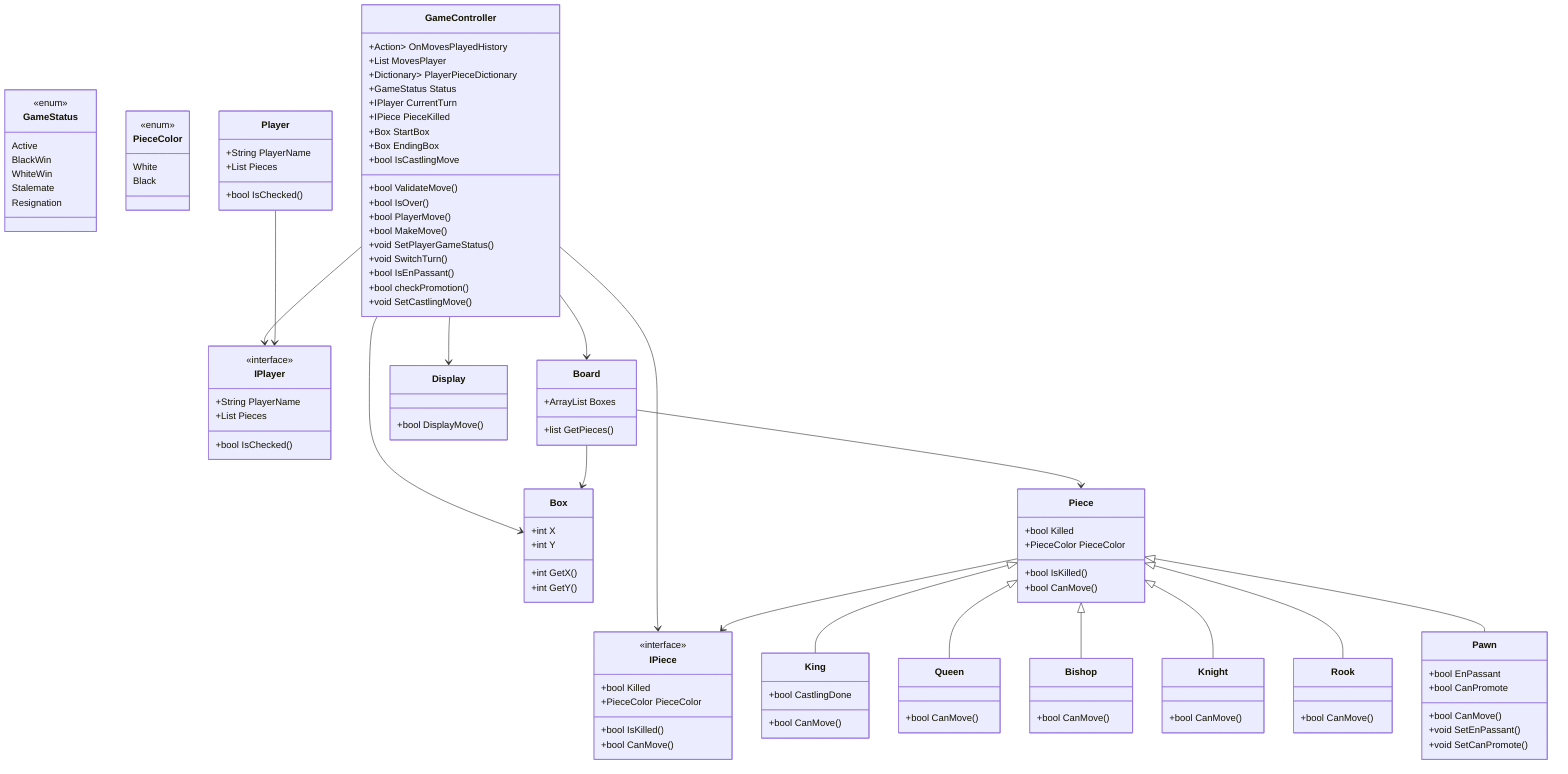 classDiagram

        class GameStatus {
            <<enum>>
            Active
            BlackWin
            WhiteWin
            Stalemate
            Resignation
        }

        class PieceColor {
            <<enum>>
            White
            Black
        }

        class IPlayer {
            <<interface>>
            +String PlayerName
            +List<IPiece> Pieces

            +bool IsChecked()
        }

        class IPiece {
            <<interface>>
            +bool Killed 
            +PieceColor PieceColor

            +bool IsKilled()
            +bool CanMove()
        }

        class Box {
            +int X 
            +int Y

            +int GetX()
            +int GetY()
        }

        class Board {
            +ArrayList<Box> Boxes

            +list<IPiece> GetPieces()
        }

        class Piece {
            +bool Killed
            +PieceColor PieceColor

            +bool IsKilled()
            +bool CanMove()
        }

        class King {
            +bool CastlingDone

            +bool CanMove()
        }

        class Queen {
            +bool CanMove()
        }

        class Bishop {
            +bool CanMove()
        }

        class Knight {
            +bool CanMove()
        }
        
        class Rook {
            +bool CanMove()
        }

        class Pawn {
            +bool EnPassant
            +bool CanPromote

            +bool CanMove()
            +void SetEnPassant()
            +void SetCanPromote()
        }

        class Player {
            +String PlayerName
            +List<IPiece> Pieces

            +bool IsChecked()
        }

        class GameController {
            +Action<List<IPlayer>> OnMovesPlayedHistory
            +List<IPlayer> MovesPlayer
            +Dictionary<IPlayer, List<IPiece>> PlayerPieceDictionary
            +GameStatus Status
            +IPlayer CurrentTurn
            +IPiece PieceKilled
            +Box StartBox
            +Box EndingBox
            +bool IsCastlingMove
            
            +bool ValidateMove()
            +bool IsOver()
            +bool PlayerMove()
            +bool MakeMove()
            +void SetPlayerGameStatus()
            +void SwitchTurn()
            +bool IsEnPassant()
            +bool checkPromotion()
            +void SetCastlingMove()
        }

        class Display {
            +bool DisplayMove()
        }

        GameController --> Display
        GameController --> Board
        GameController --> Box
        GameController --> IPiece
        GameController --> IPlayer

        Player --> IPlayer

        Board --> Box
        Board --> Piece

        Piece --> IPiece

        Piece <|-- King
        Piece <|-- Queen
        Piece <|-- Bishop
        Piece <|-- Knight
        Piece <|-- Rook
        Piece <|-- Pawn